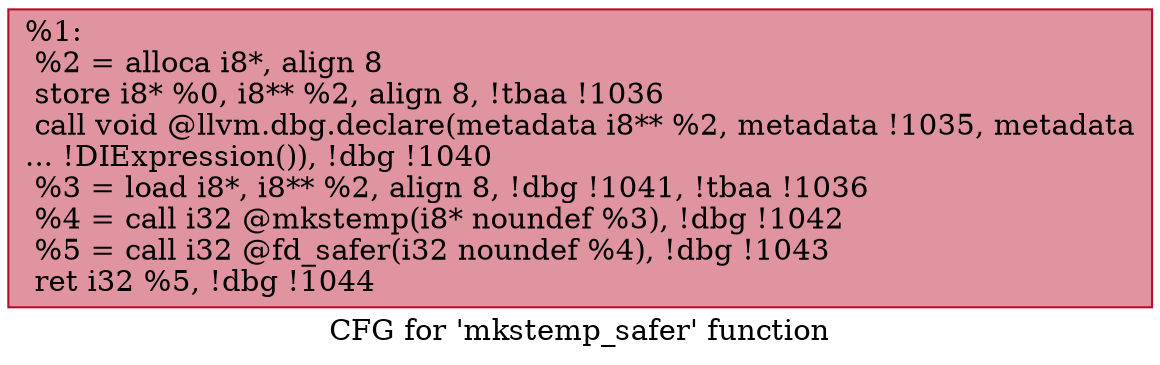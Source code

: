 digraph "CFG for 'mkstemp_safer' function" {
	label="CFG for 'mkstemp_safer' function";

	Node0xd82a20 [shape=record,color="#b70d28ff", style=filled, fillcolor="#b70d2870",label="{%1:\l  %2 = alloca i8*, align 8\l  store i8* %0, i8** %2, align 8, !tbaa !1036\l  call void @llvm.dbg.declare(metadata i8** %2, metadata !1035, metadata\l... !DIExpression()), !dbg !1040\l  %3 = load i8*, i8** %2, align 8, !dbg !1041, !tbaa !1036\l  %4 = call i32 @mkstemp(i8* noundef %3), !dbg !1042\l  %5 = call i32 @fd_safer(i32 noundef %4), !dbg !1043\l  ret i32 %5, !dbg !1044\l}"];
}

